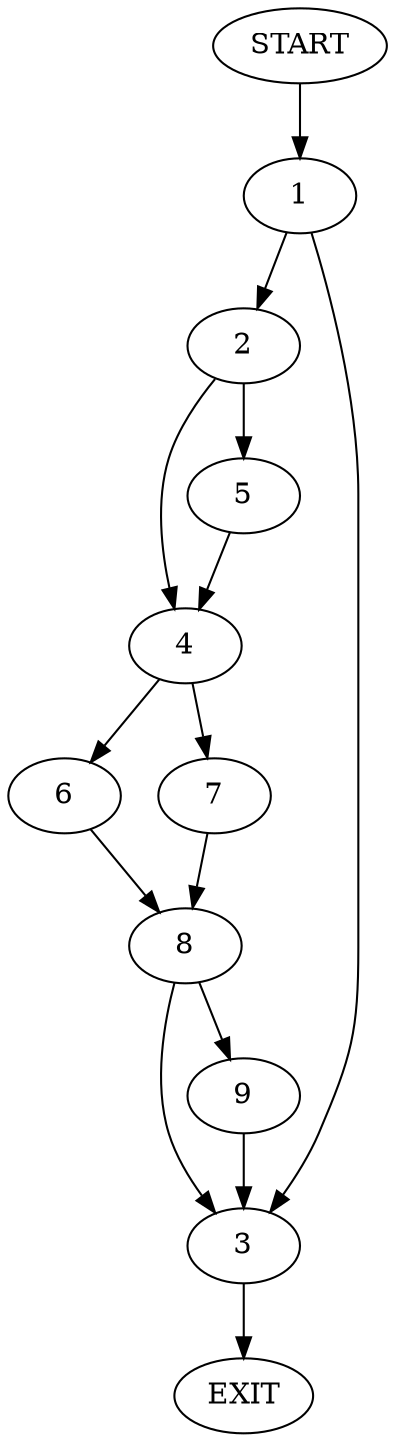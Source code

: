 digraph {
0 [label="START"]
10 [label="EXIT"]
0 -> 1
1 -> 2
1 -> 3
3 -> 10
2 -> 4
2 -> 5
5 -> 4
4 -> 6
4 -> 7
7 -> 8
6 -> 8
8 -> 9
8 -> 3
9 -> 3
}
